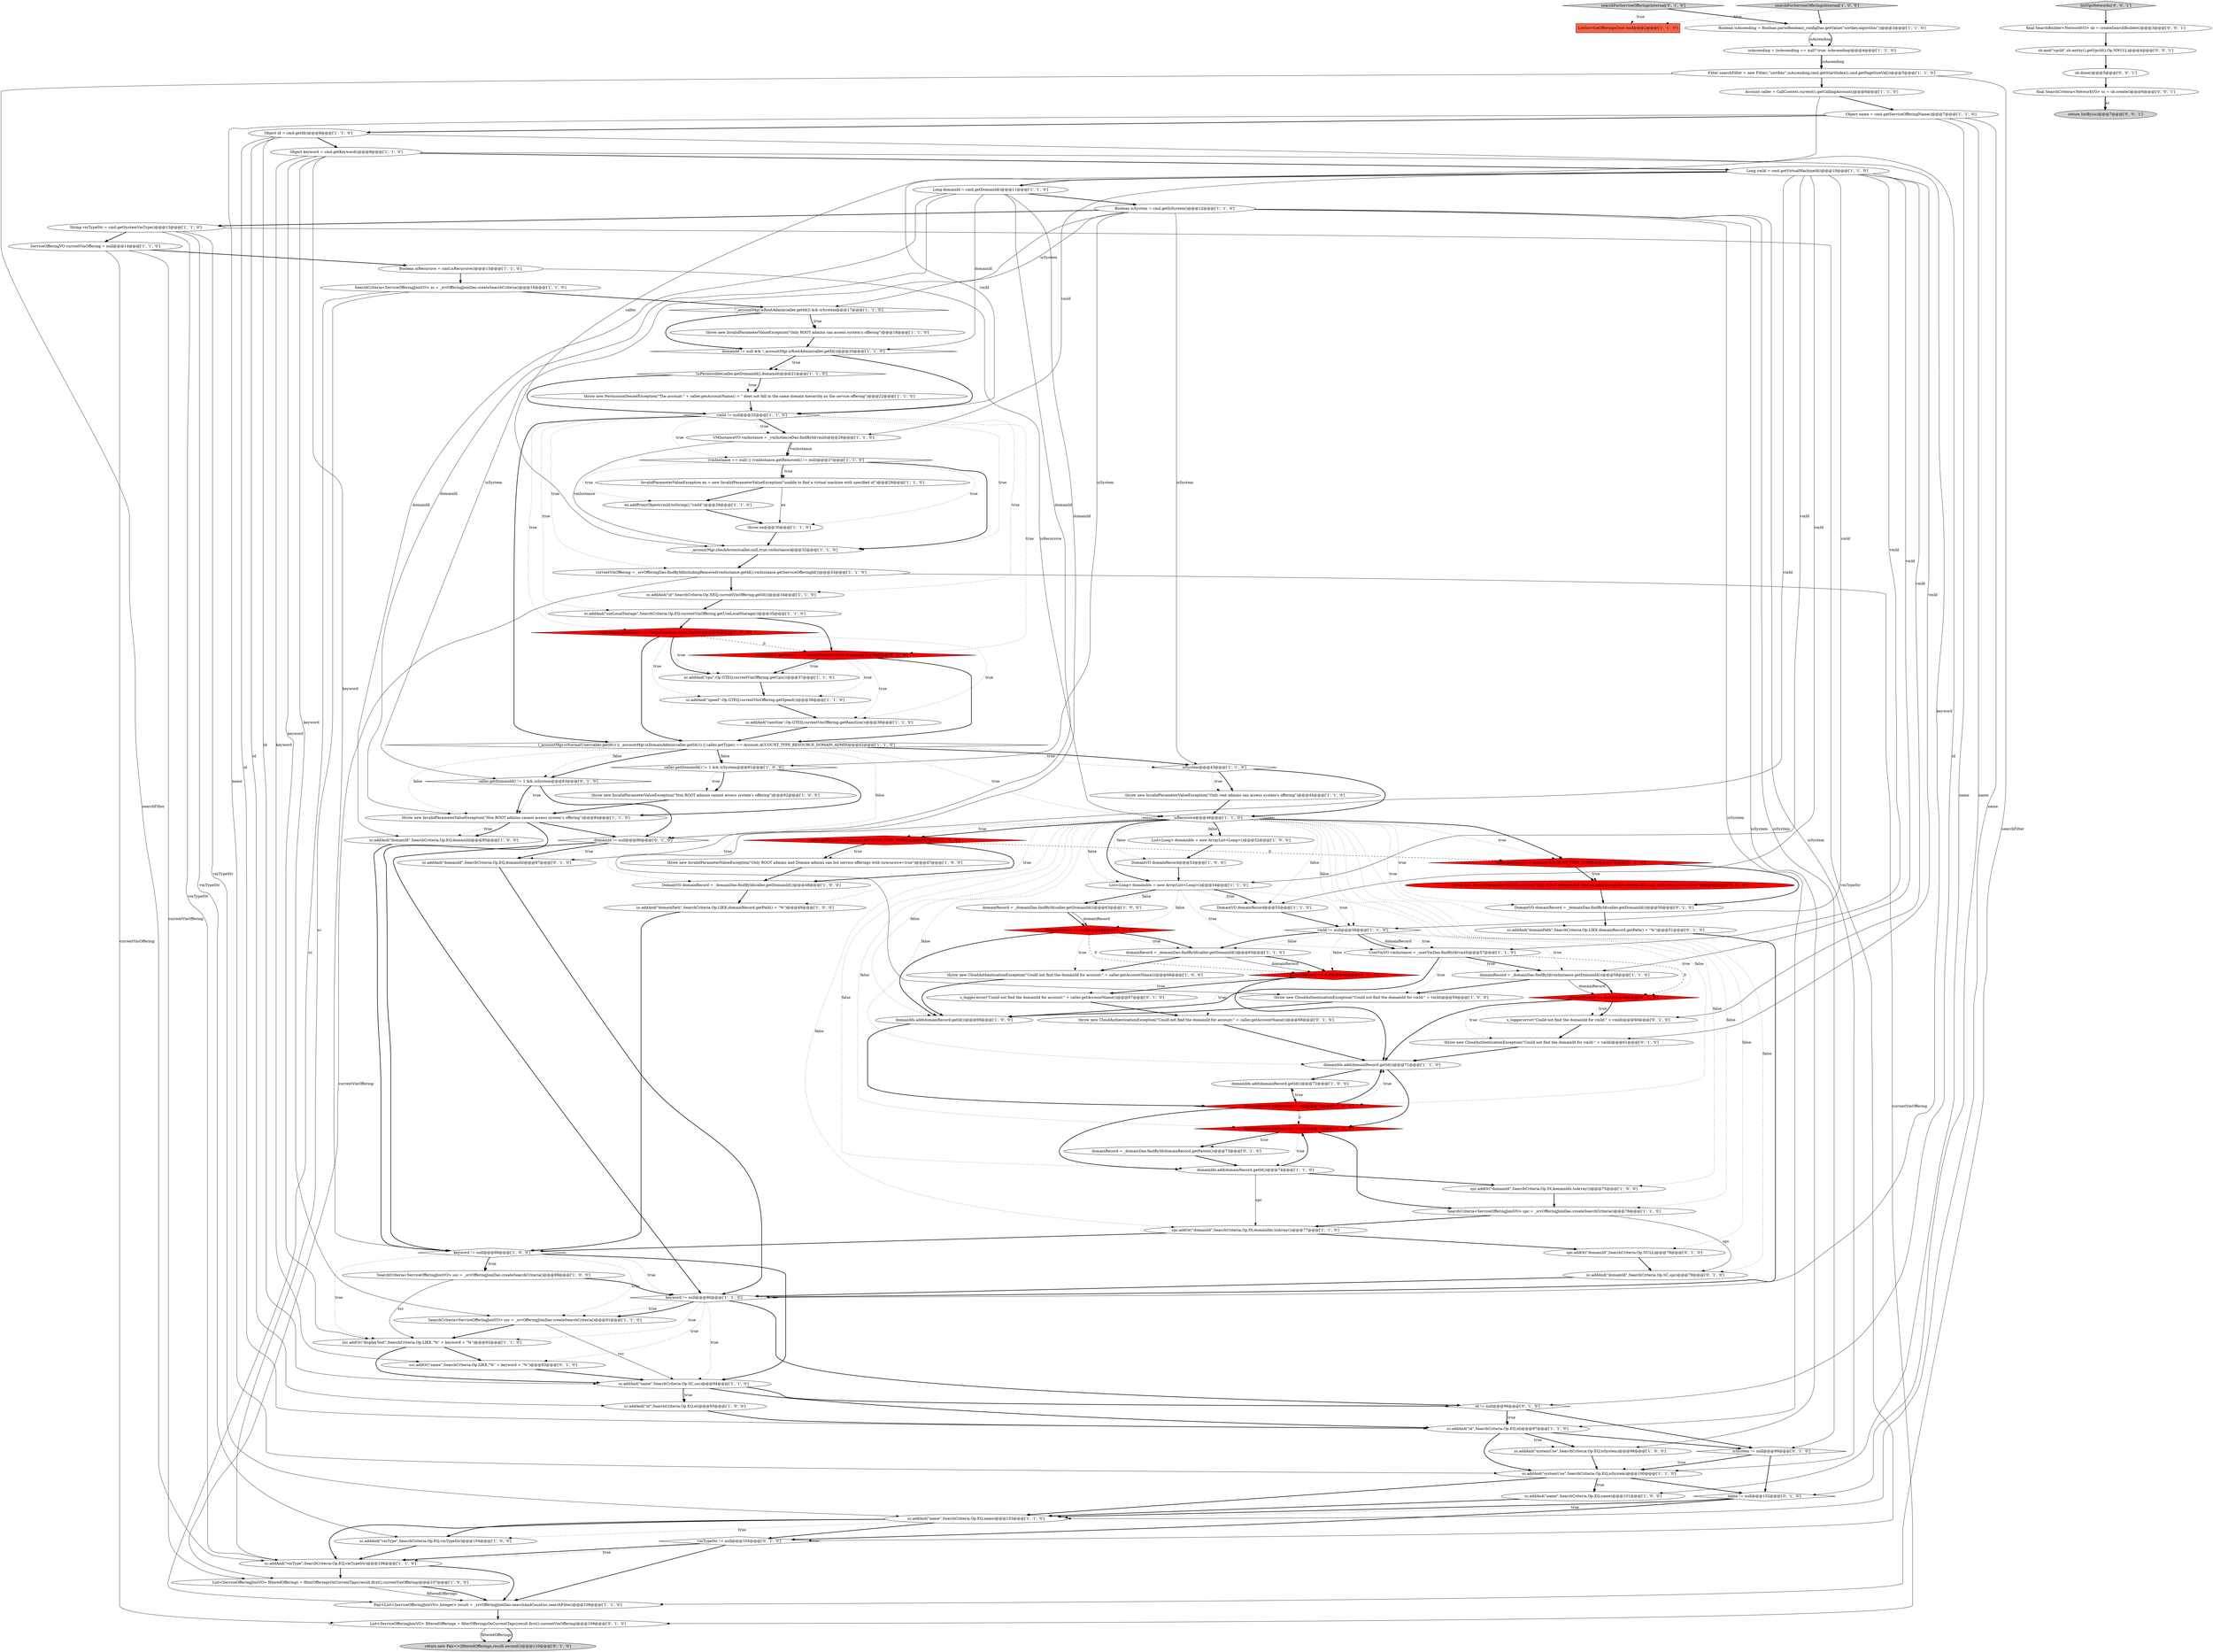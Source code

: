 digraph {
80 [style = filled, label = "sc.addAnd(\"id\",SearchCriteria.Op.NEQ,currentVmOffering.getId())@@@34@@@['1', '1', '0']", fillcolor = white, shape = ellipse image = "AAA0AAABBB1BBB"];
55 [style = filled, label = "!isPermissible(caller.getDomainId(),domainId)@@@21@@@['1', '1', '0']", fillcolor = white, shape = diamond image = "AAA0AAABBB1BBB"];
12 [style = filled, label = "spc.addOr(\"domainId\",SearchCriteria.Op.IN,domainIds.toArray())@@@77@@@['1', '1', '0']", fillcolor = white, shape = ellipse image = "AAA0AAABBB1BBB"];
67 [style = filled, label = "vmId != null@@@25@@@['1', '1', '0']", fillcolor = white, shape = diamond image = "AAA0AAABBB1BBB"];
2 [style = filled, label = "caller.getDomainId() != 1 && isSystem@@@81@@@['1', '0', '0']", fillcolor = white, shape = diamond image = "AAA0AAABBB1BBB"];
68 [style = filled, label = "ex.addProxyObject(vmId.toString(),\"vmId\")@@@29@@@['1', '1', '0']", fillcolor = white, shape = ellipse image = "AAA0AAABBB1BBB"];
0 [style = filled, label = "InvalidParameterValueException ex = new InvalidParameterValueException(\"unable to find a virtual machine with specified id\")@@@28@@@['1', '1', '0']", fillcolor = white, shape = ellipse image = "AAA0AAABBB1BBB"];
65 [style = filled, label = "domainId != null && !_accountMgr.isRootAdmin(caller.getId())@@@20@@@['1', '1', '0']", fillcolor = white, shape = diamond image = "AAA0AAABBB1BBB"];
15 [style = filled, label = "domainRecord = _domainDao.findById(caller.getDomainId())@@@65@@@['1', '1', '0']", fillcolor = white, shape = ellipse image = "AAA0AAABBB1BBB"];
54 [style = filled, label = "throw new CloudAuthenticationException(\"Could not find the domainId for vmId:\" + vmId)@@@59@@@['1', '0', '0']", fillcolor = white, shape = ellipse image = "AAA0AAABBB1BBB"];
72 [style = filled, label = "sc.addAnd(\"vmType\",SearchCriteria.Op.EQ,vmTypeStr)@@@106@@@['1', '1', '0']", fillcolor = white, shape = ellipse image = "AAA0AAABBB1BBB"];
107 [style = filled, label = "domainRecord == null@@@59@@@['0', '1', '0']", fillcolor = red, shape = diamond image = "AAA1AAABBB2BBB"];
21 [style = filled, label = "SearchCriteria<ServiceOfferingJoinVO> ssc = _srvOfferingJoinDao.createSearchCriteria()@@@91@@@['1', '1', '0']", fillcolor = white, shape = ellipse image = "AAA0AAABBB1BBB"];
13 [style = filled, label = "sc.addAnd(\"name\",SearchCriteria.Op.EQ,name)@@@101@@@['1', '0', '0']", fillcolor = white, shape = ellipse image = "AAA0AAABBB1BBB"];
88 [style = filled, label = "s_logger.error(\"Could not find the domainId for account:\" + caller.getAccountName())@@@67@@@['0', '1', '0']", fillcolor = white, shape = ellipse image = "AAA0AAABBB2BBB"];
38 [style = filled, label = "domainRecord = _domainDao.findById(vmInstance.getDomainId())@@@58@@@['1', '1', '0']", fillcolor = white, shape = ellipse image = "AAA0AAABBB1BBB"];
24 [style = filled, label = "isSystem@@@43@@@['1', '1', '0']", fillcolor = white, shape = diamond image = "AAA0AAABBB1BBB"];
89 [style = filled, label = "domainRecord == null@@@66@@@['0', '1', '0']", fillcolor = red, shape = diamond image = "AAA1AAABBB2BBB"];
91 [style = filled, label = "caller.getType() == Account.ACCOUNT_TYPE_NORMAL@@@47@@@['0', '1', '0']", fillcolor = red, shape = diamond image = "AAA1AAABBB2BBB"];
41 [style = filled, label = "throw new InvalidParameterValueException(\"Non ROOT admins cannot access system's offering\")@@@84@@@['1', '1', '0']", fillcolor = white, shape = ellipse image = "AAA0AAABBB1BBB"];
39 [style = filled, label = "List<Long> domainIds = new ArrayList<Long>()@@@52@@@['1', '0', '0']", fillcolor = white, shape = ellipse image = "AAA0AAABBB1BBB"];
81 [style = filled, label = "isRecursive@@@46@@@['1', '1', '0']", fillcolor = white, shape = diamond image = "AAA0AAABBB1BBB"];
103 [style = filled, label = "sc.addAnd(\"domainId\",SearchCriteria.Op.SC,spc)@@@79@@@['0', '1', '0']", fillcolor = white, shape = ellipse image = "AAA0AAABBB2BBB"];
93 [style = filled, label = "throw new CloudAuthenticationException(\"Could not find the domainId for account:\" + caller.getAccountName())@@@68@@@['0', '1', '0']", fillcolor = white, shape = ellipse image = "AAA0AAABBB2BBB"];
5 [style = filled, label = "(_accountMgr.isNormalUser(caller.getId()) || _accountMgr.isDomainAdmin(caller.getId())) || caller.getType() == Account.ACCOUNT_TYPE_RESOURCE_DOMAIN_ADMIN@@@42@@@['1', '1', '0']", fillcolor = white, shape = diamond image = "AAA0AAABBB1BBB"];
57 [style = filled, label = "domainRecord.getParent() != null@@@70@@@['1', '0', '0']", fillcolor = red, shape = diamond image = "AAA1AAABBB1BBB"];
78 [style = filled, label = "Boolean isSystem = cmd.getIsSystem()@@@12@@@['1', '1', '0']", fillcolor = white, shape = ellipse image = "AAA0AAABBB1BBB"];
84 [style = filled, label = "domainRecord = _domainDao.findById(domainRecord.getParent())@@@73@@@['0', '1', '0']", fillcolor = white, shape = ellipse image = "AAA0AAABBB2BBB"];
60 [style = filled, label = "sc.addAnd(\"ramSize\",Op.GTEQ,currentVmOffering.getRamSize())@@@39@@@['1', '1', '0']", fillcolor = white, shape = ellipse image = "AAA0AAABBB1BBB"];
95 [style = filled, label = "sc.addAnd(\"domainPath\",SearchCriteria.Op.LIKE,domainRecord.getPath() + \"%\")@@@51@@@['0', '1', '0']", fillcolor = white, shape = ellipse image = "AAA0AAABBB2BBB"];
44 [style = filled, label = "caller.getType() == Account.ACCOUNT_TYPE_NORMAL@@@47@@@['1', '0', '0']", fillcolor = red, shape = diamond image = "AAA1AAABBB1BBB"];
36 [style = filled, label = "ssc.addOr(\"displayText\",SearchCriteria.Op.LIKE,\"%\" + keyword + \"%\")@@@92@@@['1', '1', '0']", fillcolor = white, shape = ellipse image = "AAA0AAABBB1BBB"];
63 [style = filled, label = "domainIds.add(domainRecord.getId())@@@71@@@['1', '1', '0']", fillcolor = white, shape = ellipse image = "AAA0AAABBB1BBB"];
49 [style = filled, label = "isAscending = (isAscending == null? true: isAscending)@@@4@@@['1', '1', '0']", fillcolor = white, shape = ellipse image = "AAA0AAABBB1BBB"];
82 [style = filled, label = "SearchCriteria<ServiceOfferingJoinVO> spc = _srvOfferingJoinDao.createSearchCriteria()@@@76@@@['1', '1', '0']", fillcolor = white, shape = ellipse image = "AAA0AAABBB1BBB"];
111 [style = filled, label = "listVpcNetworks['0', '0', '1']", fillcolor = lightgray, shape = diamond image = "AAA0AAABBB3BBB"];
110 [style = filled, label = "sb.and(\"vpcId\",sb.entity().getVpcId(),Op.NNULL)@@@4@@@['0', '0', '1']", fillcolor = white, shape = ellipse image = "AAA0AAABBB3BBB"];
47 [style = filled, label = "sc.addAnd(\"id\",SearchCriteria.Op.EQ,id)@@@97@@@['1', '1', '0']", fillcolor = white, shape = ellipse image = "AAA0AAABBB1BBB"];
20 [style = filled, label = "Object keyword = cmd.getKeyword()@@@9@@@['1', '1', '0']", fillcolor = white, shape = ellipse image = "AAA0AAABBB1BBB"];
104 [style = filled, label = "id != null@@@96@@@['0', '1', '0']", fillcolor = white, shape = diamond image = "AAA0AAABBB2BBB"];
26 [style = filled, label = "Pair<List<ServiceOfferingJoinVO>,Integer> result = _srvOfferingJoinDao.searchAndCount(sc,searchFilter)@@@108@@@['1', '1', '0']", fillcolor = white, shape = ellipse image = "AAA0AAABBB1BBB"];
9 [style = filled, label = "Boolean isRecursive = cmd.isRecursive()@@@15@@@['1', '1', '0']", fillcolor = white, shape = ellipse image = "AAA0AAABBB1BBB"];
22 [style = filled, label = "domainRecord = _domainDao.findById(caller.getDomainId())@@@63@@@['1', '0', '0']", fillcolor = white, shape = ellipse image = "AAA0AAABBB1BBB"];
37 [style = filled, label = "ListServiceOfferingsCmd cmd@@@2@@@['1', '1', '0']", fillcolor = tomato, shape = box image = "AAA0AAABBB1BBB"];
42 [style = filled, label = "throw new InvalidParameterValueException(\"Only ROOT admins can access system's offering\")@@@18@@@['1', '1', '0']", fillcolor = white, shape = ellipse image = "AAA0AAABBB1BBB"];
34 [style = filled, label = "domainIds.add(domainRecord.getId())@@@72@@@['1', '0', '0']", fillcolor = white, shape = ellipse image = "AAA0AAABBB1BBB"];
10 [style = filled, label = "Filter searchFilter = new Filter(,\"sortKey\",isAscending,cmd.getStartIndex(),cmd.getPageSizeVal())@@@5@@@['1', '1', '0']", fillcolor = white, shape = ellipse image = "AAA0AAABBB1BBB"];
32 [style = filled, label = "domainIds.add(domainRecord.getId())@@@74@@@['1', '1', '0']", fillcolor = white, shape = ellipse image = "AAA0AAABBB1BBB"];
43 [style = filled, label = "throw new CloudAuthenticationException(\"Could not find the domainId for account:\" + caller.getAccountName())@@@66@@@['1', '0', '0']", fillcolor = white, shape = ellipse image = "AAA0AAABBB1BBB"];
90 [style = filled, label = "domainRecord.getParent() != null@@@72@@@['0', '1', '0']", fillcolor = red, shape = diamond image = "AAA1AAABBB2BBB"];
58 [style = filled, label = "List<ServiceOfferingJoinVO> filteredOfferings = filterOfferingsOnCurrentTags(result.first(),currentVmOffering)@@@107@@@['1', '0', '0']", fillcolor = white, shape = ellipse image = "AAA0AAABBB1BBB"];
97 [style = filled, label = "throw new InvalidParameterValueException(\"Only ROOT admins and Domain admins can list service offerings with isrecursive=true\")@@@48@@@['0', '1', '0']", fillcolor = red, shape = ellipse image = "AAA1AAABBB2BBB"];
73 [style = filled, label = "Account caller = CallContext.current().getCallingAccount()@@@6@@@['1', '1', '0']", fillcolor = white, shape = ellipse image = "AAA0AAABBB1BBB"];
33 [style = filled, label = "throw new InvalidParameterValueException(\"Only ROOT admins and Domain admins can list service offerings with isrecursive=true\")@@@47@@@['1', '0', '0']", fillcolor = white, shape = ellipse image = "AAA0AAABBB1BBB"];
66 [style = filled, label = "SearchCriteria<ServiceOfferingJoinVO> ssc = _srvOfferingJoinDao.createSearchCriteria()@@@89@@@['1', '0', '0']", fillcolor = white, shape = ellipse image = "AAA0AAABBB1BBB"];
114 [style = filled, label = "return listBy(sc)@@@7@@@['0', '0', '1']", fillcolor = lightgray, shape = ellipse image = "AAA0AAABBB3BBB"];
4 [style = filled, label = "sc.addAnd(\"name\",SearchCriteria.Op.EQ,name)@@@103@@@['1', '1', '0']", fillcolor = white, shape = ellipse image = "AAA0AAABBB1BBB"];
69 [style = filled, label = "DomainVO domainRecord@@@55@@@['1', '1', '0']", fillcolor = white, shape = ellipse image = "AAA0AAABBB1BBB"];
86 [style = filled, label = "throw new CloudAuthenticationException(\"Could not find the domainId for vmId:\" + vmId)@@@61@@@['0', '1', '0']", fillcolor = white, shape = ellipse image = "AAA0AAABBB2BBB"];
106 [style = filled, label = "vmTypeStr != null@@@105@@@['0', '1', '0']", fillcolor = white, shape = diamond image = "AAA0AAABBB2BBB"];
62 [style = filled, label = "sc.addAnd(\"useLocalStorage\",SearchCriteria.Op.EQ,currentVmOffering.getUseLocalStorage())@@@35@@@['1', '1', '0']", fillcolor = white, shape = ellipse image = "AAA0AAABBB1BBB"];
74 [style = filled, label = "Object name = cmd.getServiceOfferingName()@@@7@@@['1', '1', '0']", fillcolor = white, shape = ellipse image = "AAA0AAABBB1BBB"];
98 [style = filled, label = "spc.addOr(\"domainId\",SearchCriteria.Op.NULL)@@@78@@@['0', '1', '0']", fillcolor = white, shape = ellipse image = "AAA0AAABBB2BBB"];
45 [style = filled, label = "keyword != null@@@90@@@['1', '1', '0']", fillcolor = white, shape = diamond image = "AAA0AAABBB1BBB"];
83 [style = filled, label = "DomainVO domainRecord = _domainDao.findById(caller.getDomainId())@@@50@@@['0', '1', '0']", fillcolor = white, shape = ellipse image = "AAA0AAABBB2BBB"];
35 [style = filled, label = "sc.addAnd(\"domainId\",SearchCriteria.Op.EQ,domainId)@@@85@@@['1', '0', '0']", fillcolor = white, shape = ellipse image = "AAA0AAABBB1BBB"];
59 [style = filled, label = "ServiceOfferingVO currentVmOffering = null@@@14@@@['1', '1', '0']", fillcolor = white, shape = ellipse image = "AAA0AAABBB1BBB"];
109 [style = filled, label = "final SearchBuilder<NetworkVO> sb = createSearchBuilder()@@@3@@@['0', '0', '1']", fillcolor = white, shape = ellipse image = "AAA0AAABBB3BBB"];
94 [style = filled, label = "sc.addAnd(\"domainId\",SearchCriteria.Op.EQ,domainId)@@@87@@@['0', '1', '0']", fillcolor = white, shape = ellipse image = "AAA0AAABBB2BBB"];
113 [style = filled, label = "final SearchCriteria<NetworkVO> sc = sb.create()@@@6@@@['0', '0', '1']", fillcolor = white, shape = ellipse image = "AAA0AAABBB3BBB"];
11 [style = filled, label = "throw new PermissionDeniedException(\"The account:\" + caller.getAccountName() + \" does not fall in the same domain hierarchy as the service offering\")@@@22@@@['1', '1', '0']", fillcolor = white, shape = ellipse image = "AAA0AAABBB1BBB"];
23 [style = filled, label = "throw new InvalidParameterValueException(\"Non ROOT admins cannot access system's offering\")@@@82@@@['1', '0', '0']", fillcolor = white, shape = ellipse image = "AAA0AAABBB1BBB"];
112 [style = filled, label = "sb.done()@@@5@@@['0', '0', '1']", fillcolor = white, shape = ellipse image = "AAA0AAABBB3BBB"];
52 [style = filled, label = "sc.addAnd(\"cpu\",Op.GTEQ,currentVmOffering.getCpu())@@@37@@@['1', '1', '0']", fillcolor = white, shape = ellipse image = "AAA0AAABBB1BBB"];
28 [style = filled, label = "!_accountMgr.isRootAdmin(caller.getId()) && isSystem@@@17@@@['1', '1', '0']", fillcolor = white, shape = diamond image = "AAA0AAABBB1BBB"];
70 [style = filled, label = "vmInstance.getState() == VirtualMachine.State.Running@@@36@@@['1', '0', '0']", fillcolor = red, shape = diamond image = "AAA1AAABBB1BBB"];
17 [style = filled, label = "currentVmOffering = _srvOfferingDao.findByIdIncludingRemoved(vmInstance.getId(),vmInstance.getServiceOfferingId())@@@33@@@['1', '1', '0']", fillcolor = white, shape = ellipse image = "AAA0AAABBB1BBB"];
1 [style = filled, label = "domainRecord == null@@@64@@@['1', '0', '0']", fillcolor = red, shape = diamond image = "AAA1AAABBB1BBB"];
31 [style = filled, label = "sc.addAnd(\"speed\",Op.GTEQ,currentVmOffering.getSpeed())@@@38@@@['1', '1', '0']", fillcolor = white, shape = ellipse image = "AAA0AAABBB1BBB"];
108 [style = filled, label = "ssc.addOr(\"name\",SearchCriteria.Op.LIKE,\"%\" + keyword + \"%\")@@@93@@@['0', '1', '0']", fillcolor = white, shape = ellipse image = "AAA0AAABBB2BBB"];
101 [style = filled, label = "searchForServiceOfferingsInternal['0', '1', '0']", fillcolor = lightgray, shape = diamond image = "AAA0AAABBB2BBB"];
53 [style = filled, label = "UserVmVO vmInstance = _userVmDao.findById(vmId)@@@57@@@['1', '1', '0']", fillcolor = white, shape = ellipse image = "AAA0AAABBB1BBB"];
6 [style = filled, label = "spc.addOr(\"domainId\",SearchCriteria.Op.IN,domainIds.toArray())@@@75@@@['1', '0', '0']", fillcolor = white, shape = ellipse image = "AAA0AAABBB1BBB"];
56 [style = filled, label = "vmId != null@@@56@@@['1', '1', '0']", fillcolor = white, shape = diamond image = "AAA0AAABBB1BBB"];
40 [style = filled, label = "sc.addAnd(\"vmType\",SearchCriteria.Op.EQ,vmTypeStr)@@@104@@@['1', '0', '0']", fillcolor = white, shape = ellipse image = "AAA0AAABBB1BBB"];
71 [style = filled, label = "domainIds.add(domainRecord.getId())@@@69@@@['1', '0', '0']", fillcolor = white, shape = ellipse image = "AAA0AAABBB1BBB"];
85 [style = filled, label = "domainId != null@@@86@@@['0', '1', '0']", fillcolor = white, shape = diamond image = "AAA0AAABBB2BBB"];
3 [style = filled, label = "sc.addAnd(\"name\",SearchCriteria.Op.SC,ssc)@@@94@@@['1', '1', '0']", fillcolor = white, shape = ellipse image = "AAA0AAABBB1BBB"];
100 [style = filled, label = "name != null@@@102@@@['0', '1', '0']", fillcolor = white, shape = diamond image = "AAA0AAABBB2BBB"];
29 [style = filled, label = "SearchCriteria<ServiceOfferingJoinVO> sc = _srvOfferingJoinDao.createSearchCriteria()@@@16@@@['1', '1', '0']", fillcolor = white, shape = ellipse image = "AAA0AAABBB1BBB"];
8 [style = filled, label = "List<Long> domainIds = new ArrayList<Long>()@@@54@@@['1', '1', '0']", fillcolor = white, shape = ellipse image = "AAA0AAABBB1BBB"];
18 [style = filled, label = "DomainVO domainRecord = _domainDao.findById(caller.getDomainId())@@@48@@@['1', '0', '0']", fillcolor = white, shape = ellipse image = "AAA0AAABBB1BBB"];
75 [style = filled, label = "throw ex@@@30@@@['1', '1', '0']", fillcolor = white, shape = ellipse image = "AAA0AAABBB1BBB"];
27 [style = filled, label = "_accountMgr.checkAccess(caller,null,true,vmInstance)@@@32@@@['1', '1', '0']", fillcolor = white, shape = ellipse image = "AAA0AAABBB1BBB"];
99 [style = filled, label = "vmInstance.getState() == VirtualMachine.State.Running@@@36@@@['0', '1', '0']", fillcolor = red, shape = diamond image = "AAA1AAABBB2BBB"];
96 [style = filled, label = "caller.getDomainId() != 1 && isSystem@@@83@@@['0', '1', '0']", fillcolor = white, shape = diamond image = "AAA0AAABBB2BBB"];
48 [style = filled, label = "VMInstanceVO vmInstance = _vmInstanceDao.findById(vmId)@@@26@@@['1', '1', '0']", fillcolor = white, shape = ellipse image = "AAA0AAABBB1BBB"];
77 [style = filled, label = "Boolean isAscending = Boolean.parseBoolean(_configDao.getValue(\"sortkey.algorithm\"))@@@3@@@['1', '1', '0']", fillcolor = white, shape = ellipse image = "AAA0AAABBB1BBB"];
50 [style = filled, label = "throw new InvalidParameterValueException(\"Only root admins can access system's offering\")@@@44@@@['1', '1', '0']", fillcolor = white, shape = ellipse image = "AAA0AAABBB1BBB"];
19 [style = filled, label = "sc.addAnd(\"domainPath\",SearchCriteria.Op.LIKE,domainRecord.getPath() + \"%\")@@@49@@@['1', '0', '0']", fillcolor = white, shape = ellipse image = "AAA0AAABBB1BBB"];
16 [style = filled, label = "Long domainId = cmd.getDomainId()@@@11@@@['1', '1', '0']", fillcolor = white, shape = ellipse image = "AAA0AAABBB1BBB"];
79 [style = filled, label = "String vmTypeStr = cmd.getSystemVmType()@@@13@@@['1', '1', '0']", fillcolor = white, shape = ellipse image = "AAA0AAABBB1BBB"];
46 [style = filled, label = "keyword != null@@@88@@@['1', '0', '0']", fillcolor = white, shape = diamond image = "AAA0AAABBB1BBB"];
87 [style = filled, label = "s_logger.error(\"Could not find the domainId for vmId:\" + vmId)@@@60@@@['0', '1', '0']", fillcolor = white, shape = ellipse image = "AAA0AAABBB2BBB"];
76 [style = filled, label = "searchForServiceOfferingsInternal['1', '0', '0']", fillcolor = lightgray, shape = diamond image = "AAA0AAABBB1BBB"];
102 [style = filled, label = "isSystem != null@@@99@@@['0', '1', '0']", fillcolor = white, shape = diamond image = "AAA0AAABBB2BBB"];
7 [style = filled, label = "(vmInstance == null) || (vmInstance.getRemoved() != null)@@@27@@@['1', '1', '0']", fillcolor = white, shape = diamond image = "AAA0AAABBB1BBB"];
25 [style = filled, label = "DomainVO domainRecord@@@53@@@['1', '0', '0']", fillcolor = white, shape = ellipse image = "AAA0AAABBB1BBB"];
64 [style = filled, label = "sc.addAnd(\"id\",SearchCriteria.Op.EQ,id)@@@95@@@['1', '0', '0']", fillcolor = white, shape = ellipse image = "AAA0AAABBB1BBB"];
14 [style = filled, label = "Long vmId = cmd.getVirtualMachineId()@@@10@@@['1', '1', '0']", fillcolor = white, shape = ellipse image = "AAA0AAABBB1BBB"];
105 [style = filled, label = "List<ServiceOfferingJoinVO> filteredOfferings = filterOfferingsOnCurrentTags(result.first(),currentVmOffering)@@@109@@@['0', '1', '0']", fillcolor = white, shape = ellipse image = "AAA0AAABBB2BBB"];
61 [style = filled, label = "sc.addAnd(\"systemUse\",SearchCriteria.Op.EQ,isSystem)@@@100@@@['1', '1', '0']", fillcolor = white, shape = ellipse image = "AAA0AAABBB1BBB"];
30 [style = filled, label = "Object id = cmd.getId()@@@8@@@['1', '1', '0']", fillcolor = white, shape = ellipse image = "AAA0AAABBB1BBB"];
51 [style = filled, label = "sc.addAnd(\"systemUse\",SearchCriteria.Op.EQ,isSystem)@@@98@@@['1', '0', '0']", fillcolor = white, shape = ellipse image = "AAA0AAABBB1BBB"];
92 [style = filled, label = "return new Pair<>(filteredOfferings,result.second())@@@110@@@['0', '1', '0']", fillcolor = lightgray, shape = ellipse image = "AAA0AAABBB2BBB"];
20->45 [style = solid, label="keyword"];
8->69 [style = dotted, label="true"];
14->69 [style = solid, label="vmId"];
3->64 [style = dotted, label="true"];
5->96 [style = bold, label=""];
65->67 [style = bold, label=""];
101->77 [style = bold, label=""];
48->7 [style = solid, label="vmInstance"];
38->107 [style = solid, label="domainRecord"];
81->82 [style = dotted, label="false"];
46->66 [style = dotted, label="true"];
91->97 [style = dotted, label="true"];
30->20 [style = bold, label=""];
10->72 [style = solid, label="searchFilter"];
44->33 [style = dotted, label="true"];
67->48 [style = bold, label=""];
16->35 [style = solid, label="domainId"];
74->4 [style = solid, label="name"];
78->47 [style = solid, label="isSystem"];
73->74 [style = bold, label=""];
59->9 [style = bold, label=""];
108->3 [style = bold, label=""];
63->34 [style = bold, label=""];
106->72 [style = bold, label=""];
56->15 [style = bold, label=""];
2->23 [style = dotted, label="true"];
46->45 [style = dotted, label="true"];
83->95 [style = bold, label=""];
81->56 [style = dotted, label="false"];
16->41 [style = solid, label="domainId"];
20->36 [style = solid, label="keyword"];
45->108 [style = dotted, label="true"];
77->49 [style = solid, label="isAscending"];
96->41 [style = dotted, label="true"];
14->54 [style = solid, label="vmId"];
81->69 [style = dotted, label="false"];
21->3 [style = solid, label="ssc"];
3->104 [style = bold, label=""];
32->6 [style = bold, label=""];
81->95 [style = dotted, label="true"];
56->15 [style = dotted, label="false"];
99->5 [style = bold, label=""];
79->72 [style = solid, label="vmTypeStr"];
67->80 [style = dotted, label="true"];
2->23 [style = bold, label=""];
93->63 [style = bold, label=""];
5->24 [style = dotted, label="true"];
90->84 [style = bold, label=""];
81->63 [style = dotted, label="false"];
21->36 [style = bold, label=""];
57->63 [style = bold, label=""];
51->61 [style = bold, label=""];
33->18 [style = bold, label=""];
46->66 [style = bold, label=""];
49->10 [style = bold, label=""];
81->18 [style = dotted, label="true"];
104->102 [style = bold, label=""];
70->31 [style = dotted, label="true"];
81->98 [style = dotted, label="false"];
31->60 [style = bold, label=""];
24->81 [style = bold, label=""];
74->30 [style = bold, label=""];
27->17 [style = bold, label=""];
47->51 [style = bold, label=""];
81->57 [style = dotted, label="false"];
81->32 [style = dotted, label="false"];
5->96 [style = dotted, label="false"];
97->83 [style = bold, label=""];
55->11 [style = bold, label=""];
15->89 [style = solid, label="domainRecord"];
44->18 [style = bold, label=""];
29->26 [style = solid, label="sc"];
28->42 [style = bold, label=""];
81->44 [style = bold, label=""];
53->38 [style = bold, label=""];
40->72 [style = bold, label=""];
105->92 [style = solid, label="filteredOfferings"];
9->29 [style = bold, label=""];
28->65 [style = bold, label=""];
56->53 [style = bold, label=""];
54->71 [style = bold, label=""];
5->85 [style = dotted, label="false"];
66->45 [style = bold, label=""];
102->61 [style = dotted, label="true"];
79->106 [style = solid, label="vmTypeStr"];
14->16 [style = bold, label=""];
63->90 [style = bold, label=""];
20->46 [style = solid, label="keyword"];
45->3 [style = dotted, label="true"];
9->81 [style = solid, label="isRecursive"];
58->26 [style = solid, label="filteredOfferings"];
82->12 [style = bold, label=""];
104->47 [style = bold, label=""];
41->85 [style = bold, label=""];
107->86 [style = dotted, label="true"];
74->13 [style = solid, label="name"];
0->68 [style = bold, label=""];
62->99 [style = bold, label=""];
86->63 [style = bold, label=""];
18->19 [style = bold, label=""];
56->89 [style = dotted, label="false"];
1->43 [style = dotted, label="true"];
61->13 [style = bold, label=""];
102->100 [style = bold, label=""];
79->40 [style = solid, label="vmTypeStr"];
20->14 [style = bold, label=""];
7->0 [style = bold, label=""];
67->48 [style = dotted, label="true"];
67->17 [style = dotted, label="true"];
57->63 [style = dotted, label="true"];
56->38 [style = dotted, label="true"];
0->75 [style = solid, label="ex"];
16->78 [style = bold, label=""];
81->90 [style = dotted, label="false"];
89->63 [style = bold, label=""];
4->72 [style = bold, label=""];
8->22 [style = bold, label=""];
110->112 [style = bold, label=""];
5->2 [style = dotted, label="false"];
57->32 [style = bold, label=""];
113->114 [style = bold, label=""];
88->93 [style = bold, label=""];
17->105 [style = solid, label="currentVmOffering"];
14->87 [style = solid, label="vmId"];
3->64 [style = bold, label=""];
70->5 [style = bold, label=""];
79->59 [style = bold, label=""];
81->71 [style = dotted, label="false"];
53->38 [style = dotted, label="true"];
1->15 [style = dotted, label="true"];
78->24 [style = solid, label="isSystem"];
56->53 [style = solid, label="domainRecord"];
76->37 [style = dotted, label="true"];
48->27 [style = solid, label="vmInstance"];
30->47 [style = solid, label="id"];
30->64 [style = solid, label="id"];
30->3 [style = solid, label="id"];
79->4 [style = solid, label="vmTypeStr"];
7->75 [style = dotted, label="true"];
90->82 [style = bold, label=""];
45->21 [style = bold, label=""];
41->46 [style = bold, label=""];
95->45 [style = bold, label=""];
65->55 [style = bold, label=""];
19->46 [style = bold, label=""];
8->22 [style = dotted, label="false"];
39->25 [style = bold, label=""];
46->21 [style = dotted, label="true"];
8->69 [style = bold, label=""];
100->4 [style = bold, label=""];
70->60 [style = dotted, label="true"];
66->36 [style = solid, label="ssc"];
70->99 [style = dashed, label="0"];
104->47 [style = dotted, label="true"];
44->91 [style = dashed, label="0"];
81->39 [style = dotted, label="false"];
100->106 [style = bold, label=""];
81->91 [style = bold, label=""];
20->21 [style = solid, label="keyword"];
72->26 [style = bold, label=""];
107->63 [style = bold, label=""];
17->80 [style = bold, label=""];
34->57 [style = bold, label=""];
57->90 [style = dashed, label="0"];
101->37 [style = dotted, label="true"];
2->41 [style = bold, label=""];
89->93 [style = dotted, label="true"];
81->39 [style = bold, label=""];
96->41 [style = bold, label=""];
91->83 [style = bold, label=""];
14->86 [style = solid, label="vmId"];
70->52 [style = dotted, label="true"];
41->35 [style = dotted, label="true"];
14->48 [style = solid, label="vmId"];
14->56 [style = solid, label="vmId"];
38->54 [style = bold, label=""];
81->103 [style = dotted, label="false"];
78->2 [style = solid, label="isSystem"];
32->12 [style = solid, label="spc"];
78->61 [style = solid, label="isSystem"];
78->79 [style = bold, label=""];
47->61 [style = bold, label=""];
38->107 [style = bold, label=""];
81->91 [style = dotted, label="true"];
80->62 [style = bold, label=""];
44->33 [style = bold, label=""];
89->88 [style = dotted, label="true"];
103->45 [style = bold, label=""];
3->47 [style = bold, label=""];
94->45 [style = bold, label=""];
42->65 [style = bold, label=""];
23->41 [style = bold, label=""];
85->94 [style = dotted, label="true"];
7->0 [style = dotted, label="true"];
59->58 [style = solid, label="currentVmOffering"];
99->31 [style = dotted, label="true"];
106->72 [style = dotted, label="true"];
26->105 [style = bold, label=""];
60->5 [style = bold, label=""];
7->68 [style = dotted, label="true"];
98->103 [style = bold, label=""];
69->56 [style = bold, label=""];
11->67 [style = bold, label=""];
91->97 [style = bold, label=""];
14->53 [style = solid, label="vmId"];
61->100 [style = bold, label=""];
4->106 [style = bold, label=""];
61->13 [style = dotted, label="true"];
90->32 [style = dotted, label="true"];
49->10 [style = solid, label="isAscending"];
12->46 [style = bold, label=""];
111->109 [style = bold, label=""];
55->11 [style = dotted, label="true"];
14->38 [style = solid, label="vmId"];
113->114 [style = solid, label="sc"];
50->81 [style = bold, label=""];
5->24 [style = bold, label=""];
12->98 [style = bold, label=""];
28->42 [style = dotted, label="true"];
15->43 [style = bold, label=""];
29->72 [style = solid, label="sc"];
81->44 [style = dotted, label="true"];
81->6 [style = dotted, label="false"];
81->83 [style = dotted, label="true"];
55->67 [style = bold, label=""];
73->27 [style = solid, label="caller"];
90->84 [style = dotted, label="true"];
48->7 [style = bold, label=""];
22->1 [style = bold, label=""];
58->26 [style = bold, label=""];
84->32 [style = bold, label=""];
87->86 [style = bold, label=""];
17->58 [style = solid, label="currentVmOffering"];
5->41 [style = dotted, label="false"];
81->25 [style = dotted, label="false"];
57->34 [style = dotted, label="true"];
61->4 [style = bold, label=""];
100->4 [style = dotted, label="true"];
59->105 [style = solid, label="currentVmOffering"];
24->50 [style = bold, label=""];
46->3 [style = bold, label=""];
47->102 [style = bold, label=""];
41->35 [style = bold, label=""];
10->73 [style = bold, label=""];
4->40 [style = bold, label=""];
43->71 [style = bold, label=""];
62->70 [style = bold, label=""];
15->89 [style = bold, label=""];
67->70 [style = dotted, label="true"];
5->81 [style = dotted, label="true"];
46->36 [style = dotted, label="true"];
56->107 [style = dotted, label="true"];
78->102 [style = solid, label="isSystem"];
36->108 [style = bold, label=""];
112->113 [style = bold, label=""];
16->85 [style = solid, label="domainId"];
81->8 [style = dotted, label="false"];
4->40 [style = dotted, label="true"];
105->92 [style = bold, label=""];
1->15 [style = bold, label=""];
76->77 [style = bold, label=""];
109->110 [style = bold, label=""];
32->90 [style = bold, label=""];
77->49 [style = bold, label=""];
81->12 [style = dotted, label="false"];
107->87 [style = dotted, label="true"];
20->108 [style = solid, label="keyword"];
1->71 [style = bold, label=""];
36->3 [style = bold, label=""];
65->55 [style = dotted, label="true"];
47->51 [style = dotted, label="true"];
67->99 [style = dotted, label="true"];
53->107 [style = dashed, label="0"];
82->103 [style = solid, label="spc"];
107->87 [style = bold, label=""];
99->60 [style = dotted, label="true"];
78->28 [style = solid, label="isSystem"];
53->71 [style = bold, label=""];
29->28 [style = bold, label=""];
99->52 [style = bold, label=""];
99->52 [style = dotted, label="true"];
24->50 [style = dotted, label="true"];
71->57 [style = bold, label=""];
74->61 [style = solid, label="name"];
16->65 [style = solid, label="domainId"];
5->2 [style = bold, label=""];
81->19 [style = dotted, label="true"];
96->85 [style = bold, label=""];
64->47 [style = bold, label=""];
10->26 [style = solid, label="searchFilter"];
14->67 [style = solid, label="vmId"];
30->104 [style = solid, label="id"];
16->94 [style = solid, label="domainId"];
6->82 [style = bold, label=""];
72->58 [style = bold, label=""];
85->94 [style = bold, label=""];
56->53 [style = dotted, label="true"];
68->75 [style = bold, label=""];
70->52 [style = bold, label=""];
67->5 [style = bold, label=""];
7->27 [style = bold, label=""];
52->31 [style = bold, label=""];
8->56 [style = dotted, label="true"];
81->8 [style = bold, label=""];
45->36 [style = dotted, label="true"];
25->8 [style = bold, label=""];
45->21 [style = dotted, label="true"];
8->53 [style = dotted, label="true"];
85->45 [style = bold, label=""];
102->61 [style = bold, label=""];
45->104 [style = bold, label=""];
53->54 [style = dotted, label="true"];
89->88 [style = bold, label=""];
106->26 [style = bold, label=""];
22->1 [style = solid, label="domainRecord"];
78->96 [style = solid, label="isSystem"];
67->7 [style = dotted, label="true"];
75->27 [style = bold, label=""];
8->1 [style = dotted, label="false"];
14->8 [style = solid, label="vmId"];
74->100 [style = solid, label="name"];
67->62 [style = dotted, label="true"];
1->89 [style = dashed, label="0"];
78->51 [style = solid, label="isSystem"];
67->27 [style = dotted, label="true"];
13->4 [style = bold, label=""];
35->46 [style = bold, label=""];
}

